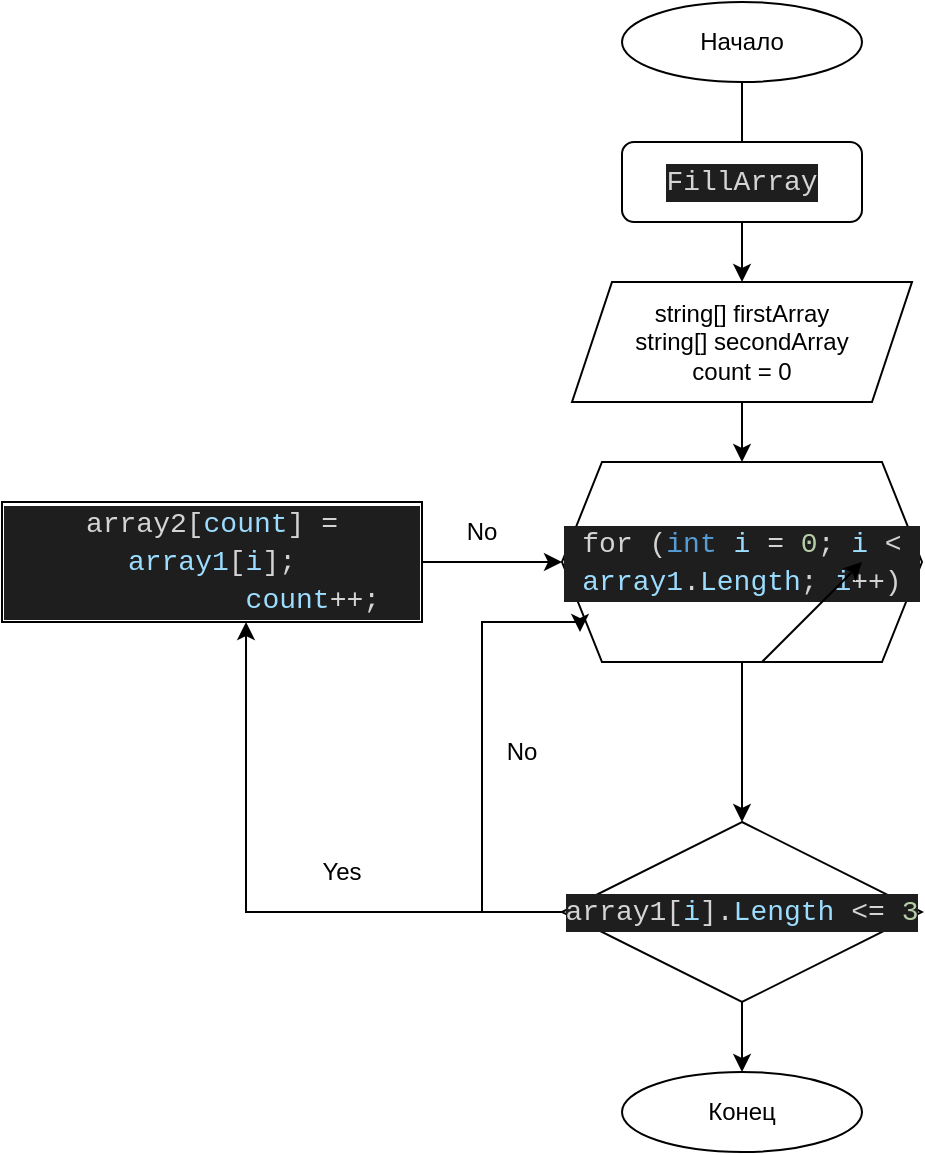<mxfile version="21.1.8" type="device">
  <diagram name="Страница 1" id="zHcRloe-6aTFpEvzTv-i">
    <mxGraphModel dx="1434" dy="764" grid="1" gridSize="10" guides="1" tooltips="1" connect="1" arrows="1" fold="1" page="1" pageScale="1" pageWidth="827" pageHeight="1169" math="0" shadow="0">
      <root>
        <mxCell id="0" />
        <mxCell id="1" parent="0" />
        <mxCell id="m2N5vYfFsFbmcdMoB1mJ-9" value="" style="edgeStyle=orthogonalEdgeStyle;rounded=0;orthogonalLoop=1;jettySize=auto;html=1;" edge="1" parent="1" source="m2N5vYfFsFbmcdMoB1mJ-1" target="m2N5vYfFsFbmcdMoB1mJ-3">
          <mxGeometry relative="1" as="geometry" />
        </mxCell>
        <mxCell id="m2N5vYfFsFbmcdMoB1mJ-1" value="Начало" style="ellipse;whiteSpace=wrap;html=1;" vertex="1" parent="1">
          <mxGeometry x="320" y="10" width="120" height="40" as="geometry" />
        </mxCell>
        <mxCell id="m2N5vYfFsFbmcdMoB1mJ-2" value="&lt;div style=&quot;color: rgb(212, 212, 212); background-color: rgb(30, 30, 30); font-family: Consolas, &amp;quot;Courier New&amp;quot;, monospace; font-size: 14px; line-height: 19px;&quot;&gt;&lt;div style=&quot;line-height: 19px;&quot;&gt;FillArray&lt;/div&gt;&lt;/div&gt;" style="rounded=1;whiteSpace=wrap;html=1;" vertex="1" parent="1">
          <mxGeometry x="320" y="80" width="120" height="40" as="geometry" />
        </mxCell>
        <mxCell id="m2N5vYfFsFbmcdMoB1mJ-10" value="" style="edgeStyle=orthogonalEdgeStyle;rounded=0;orthogonalLoop=1;jettySize=auto;html=1;" edge="1" parent="1" source="m2N5vYfFsFbmcdMoB1mJ-3" target="m2N5vYfFsFbmcdMoB1mJ-4">
          <mxGeometry relative="1" as="geometry" />
        </mxCell>
        <mxCell id="m2N5vYfFsFbmcdMoB1mJ-3" value="string[] firstArray&lt;br&gt;string[] secondArray&lt;br&gt;count = 0" style="shape=parallelogram;perimeter=parallelogramPerimeter;whiteSpace=wrap;html=1;fixedSize=1;" vertex="1" parent="1">
          <mxGeometry x="295" y="150" width="170" height="60" as="geometry" />
        </mxCell>
        <mxCell id="m2N5vYfFsFbmcdMoB1mJ-11" value="" style="edgeStyle=orthogonalEdgeStyle;rounded=0;orthogonalLoop=1;jettySize=auto;html=1;" edge="1" parent="1" source="m2N5vYfFsFbmcdMoB1mJ-4" target="m2N5vYfFsFbmcdMoB1mJ-5">
          <mxGeometry relative="1" as="geometry" />
        </mxCell>
        <mxCell id="m2N5vYfFsFbmcdMoB1mJ-4" value="&lt;div style=&quot;color: rgb(212, 212, 212); background-color: rgb(30, 30, 30); font-family: Consolas, &amp;quot;Courier New&amp;quot;, monospace; font-size: 14px; line-height: 19px;&quot;&gt;for (&lt;span style=&quot;color: #569cd6;&quot;&gt;int&lt;/span&gt; &lt;span style=&quot;color: #9cdcfe;&quot;&gt;i&lt;/span&gt; = &lt;span style=&quot;color: #b5cea8;&quot;&gt;0&lt;/span&gt;; &lt;span style=&quot;color: #9cdcfe;&quot;&gt;i&lt;/span&gt; &amp;lt; &lt;span style=&quot;color: #9cdcfe;&quot;&gt;array1&lt;/span&gt;.&lt;span style=&quot;color: #9cdcfe;&quot;&gt;Length&lt;/span&gt;; &lt;span style=&quot;color: #9cdcfe;&quot;&gt;i&lt;/span&gt;++)&lt;/div&gt;" style="shape=hexagon;perimeter=hexagonPerimeter2;whiteSpace=wrap;html=1;fixedSize=1;" vertex="1" parent="1">
          <mxGeometry x="290" y="240" width="180" height="100" as="geometry" />
        </mxCell>
        <mxCell id="m2N5vYfFsFbmcdMoB1mJ-13" value="" style="edgeStyle=orthogonalEdgeStyle;rounded=0;orthogonalLoop=1;jettySize=auto;html=1;entryX=0.581;entryY=1;entryDx=0;entryDy=0;entryPerimeter=0;" edge="1" parent="1" source="m2N5vYfFsFbmcdMoB1mJ-5" target="m2N5vYfFsFbmcdMoB1mJ-6">
          <mxGeometry relative="1" as="geometry">
            <mxPoint x="160" y="465" as="targetPoint" />
          </mxGeometry>
        </mxCell>
        <mxCell id="m2N5vYfFsFbmcdMoB1mJ-20" value="" style="edgeStyle=orthogonalEdgeStyle;rounded=0;orthogonalLoop=1;jettySize=auto;html=1;" edge="1" parent="1" source="m2N5vYfFsFbmcdMoB1mJ-5" target="m2N5vYfFsFbmcdMoB1mJ-19">
          <mxGeometry relative="1" as="geometry" />
        </mxCell>
        <mxCell id="m2N5vYfFsFbmcdMoB1mJ-5" value="&lt;div style=&quot;color: rgb(212, 212, 212); background-color: rgb(30, 30, 30); font-family: Consolas, &amp;quot;Courier New&amp;quot;, monospace; font-size: 14px; line-height: 19px;&quot;&gt;array1[&lt;span style=&quot;color: #9cdcfe;&quot;&gt;i&lt;/span&gt;].&lt;span style=&quot;color: #9cdcfe;&quot;&gt;Length&lt;/span&gt; &amp;lt;= &lt;span style=&quot;color: #b5cea8;&quot;&gt;3&lt;/span&gt;&lt;/div&gt;" style="rhombus;whiteSpace=wrap;html=1;" vertex="1" parent="1">
          <mxGeometry x="290" y="420" width="180" height="90" as="geometry" />
        </mxCell>
        <mxCell id="m2N5vYfFsFbmcdMoB1mJ-15" value="" style="edgeStyle=orthogonalEdgeStyle;rounded=0;orthogonalLoop=1;jettySize=auto;html=1;" edge="1" parent="1" source="m2N5vYfFsFbmcdMoB1mJ-6" target="m2N5vYfFsFbmcdMoB1mJ-4">
          <mxGeometry relative="1" as="geometry" />
        </mxCell>
        <mxCell id="m2N5vYfFsFbmcdMoB1mJ-6" value="&lt;div style=&quot;color: rgb(212, 212, 212); background-color: rgb(30, 30, 30); font-family: Consolas, &amp;quot;Courier New&amp;quot;, monospace; font-size: 14px; line-height: 19px;&quot;&gt;&lt;div&gt;array2[&lt;span style=&quot;color: #9cdcfe;&quot;&gt;count&lt;/span&gt;] = &lt;span style=&quot;color: #9cdcfe;&quot;&gt;array1&lt;/span&gt;[&lt;span style=&quot;color: #9cdcfe;&quot;&gt;i&lt;/span&gt;];&lt;/div&gt;&lt;div&gt;&amp;nbsp; &amp;nbsp; &amp;nbsp; &amp;nbsp; &amp;nbsp; &amp;nbsp; &lt;span style=&quot;color: #9cdcfe;&quot;&gt;count&lt;/span&gt;++;&lt;/div&gt;&lt;/div&gt;" style="rounded=0;whiteSpace=wrap;html=1;" vertex="1" parent="1">
          <mxGeometry x="10" y="260" width="210" height="60" as="geometry" />
        </mxCell>
        <mxCell id="m2N5vYfFsFbmcdMoB1mJ-7" value="" style="endArrow=classic;html=1;rounded=0;" edge="1" parent="1">
          <mxGeometry width="50" height="50" relative="1" as="geometry">
            <mxPoint x="390" y="340" as="sourcePoint" />
            <mxPoint x="440" y="290" as="targetPoint" />
          </mxGeometry>
        </mxCell>
        <mxCell id="m2N5vYfFsFbmcdMoB1mJ-14" value="Yes" style="text;html=1;strokeColor=none;fillColor=none;align=center;verticalAlign=middle;whiteSpace=wrap;rounded=0;" vertex="1" parent="1">
          <mxGeometry x="150" y="430" width="60" height="30" as="geometry" />
        </mxCell>
        <mxCell id="m2N5vYfFsFbmcdMoB1mJ-16" value="No" style="text;html=1;strokeColor=none;fillColor=none;align=center;verticalAlign=middle;whiteSpace=wrap;rounded=0;" vertex="1" parent="1">
          <mxGeometry x="220" y="260" width="60" height="30" as="geometry" />
        </mxCell>
        <mxCell id="m2N5vYfFsFbmcdMoB1mJ-17" value="" style="edgeStyle=orthogonalEdgeStyle;rounded=0;orthogonalLoop=1;jettySize=auto;html=1;exitX=0;exitY=0.5;exitDx=0;exitDy=0;entryX=0.05;entryY=0.85;entryDx=0;entryDy=0;entryPerimeter=0;" edge="1" parent="1" source="m2N5vYfFsFbmcdMoB1mJ-5" target="m2N5vYfFsFbmcdMoB1mJ-4">
          <mxGeometry relative="1" as="geometry">
            <mxPoint x="230" y="300" as="sourcePoint" />
            <mxPoint x="300" y="300" as="targetPoint" />
            <Array as="points">
              <mxPoint x="250" y="465" />
              <mxPoint x="250" y="320" />
              <mxPoint x="299" y="320" />
            </Array>
          </mxGeometry>
        </mxCell>
        <mxCell id="m2N5vYfFsFbmcdMoB1mJ-18" value="No" style="text;html=1;strokeColor=none;fillColor=none;align=center;verticalAlign=middle;whiteSpace=wrap;rounded=0;" vertex="1" parent="1">
          <mxGeometry x="240" y="370" width="60" height="30" as="geometry" />
        </mxCell>
        <mxCell id="m2N5vYfFsFbmcdMoB1mJ-19" value="Конец" style="ellipse;whiteSpace=wrap;html=1;" vertex="1" parent="1">
          <mxGeometry x="320" y="545" width="120" height="40" as="geometry" />
        </mxCell>
      </root>
    </mxGraphModel>
  </diagram>
</mxfile>
